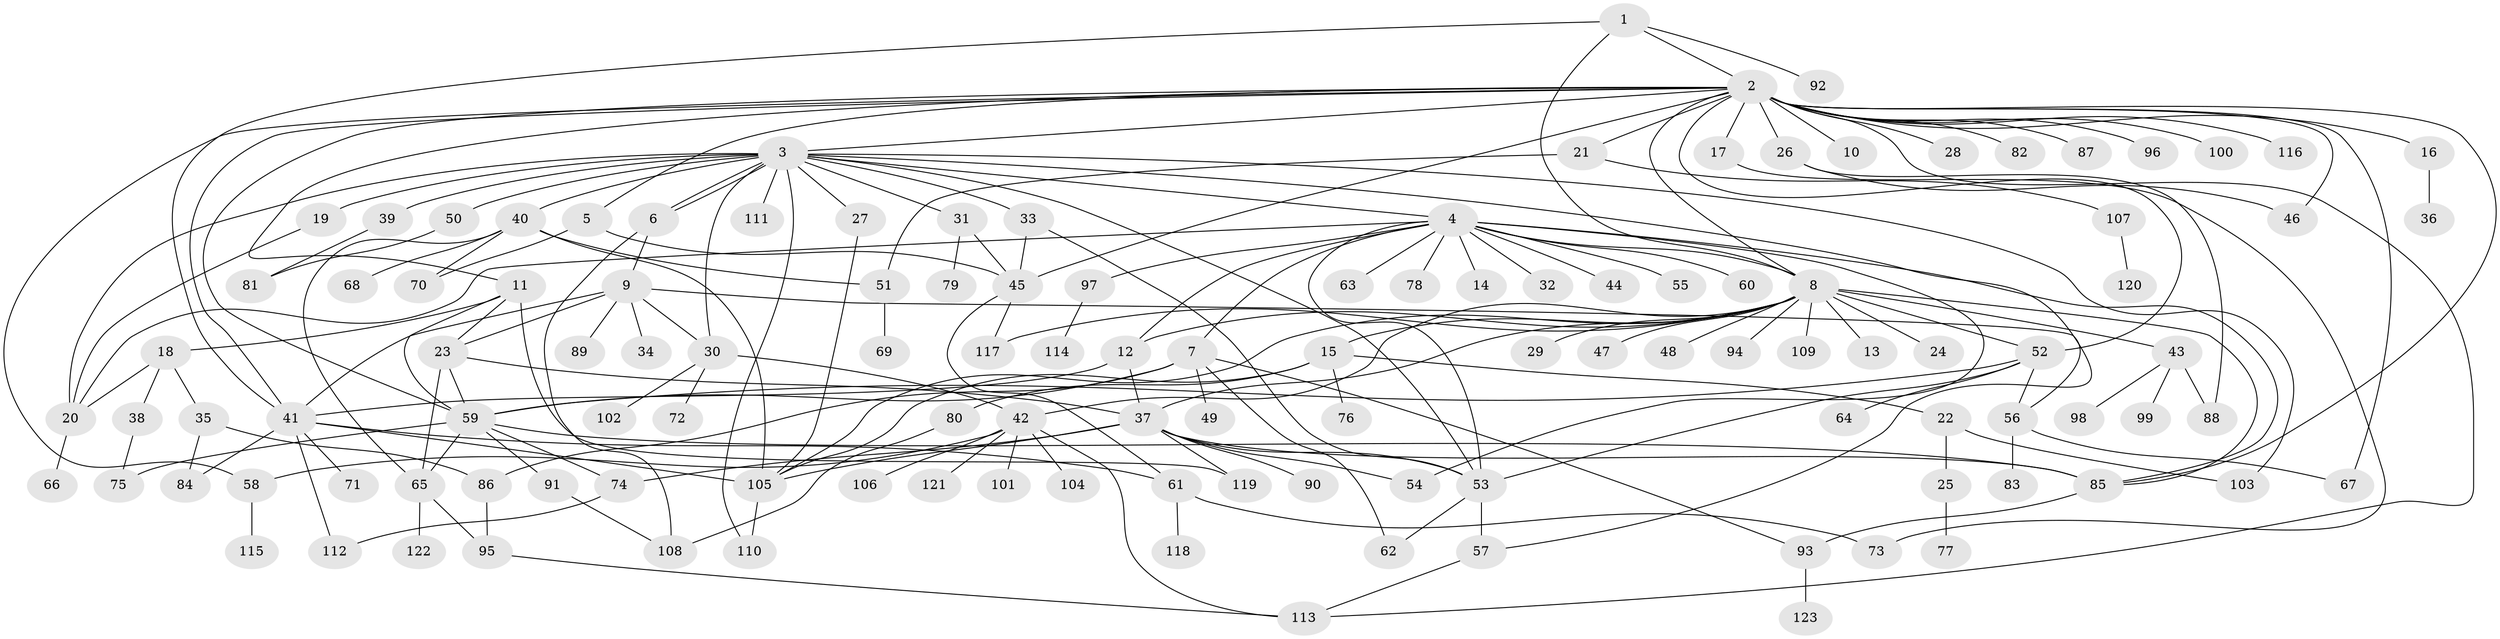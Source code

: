 // Generated by graph-tools (version 1.1) at 2025/35/03/09/25 02:35:46]
// undirected, 123 vertices, 189 edges
graph export_dot {
graph [start="1"]
  node [color=gray90,style=filled];
  1;
  2;
  3;
  4;
  5;
  6;
  7;
  8;
  9;
  10;
  11;
  12;
  13;
  14;
  15;
  16;
  17;
  18;
  19;
  20;
  21;
  22;
  23;
  24;
  25;
  26;
  27;
  28;
  29;
  30;
  31;
  32;
  33;
  34;
  35;
  36;
  37;
  38;
  39;
  40;
  41;
  42;
  43;
  44;
  45;
  46;
  47;
  48;
  49;
  50;
  51;
  52;
  53;
  54;
  55;
  56;
  57;
  58;
  59;
  60;
  61;
  62;
  63;
  64;
  65;
  66;
  67;
  68;
  69;
  70;
  71;
  72;
  73;
  74;
  75;
  76;
  77;
  78;
  79;
  80;
  81;
  82;
  83;
  84;
  85;
  86;
  87;
  88;
  89;
  90;
  91;
  92;
  93;
  94;
  95;
  96;
  97;
  98;
  99;
  100;
  101;
  102;
  103;
  104;
  105;
  106;
  107;
  108;
  109;
  110;
  111;
  112;
  113;
  114;
  115;
  116;
  117;
  118;
  119;
  120;
  121;
  122;
  123;
  1 -- 2;
  1 -- 8;
  1 -- 41;
  1 -- 92;
  2 -- 3;
  2 -- 5;
  2 -- 8;
  2 -- 10;
  2 -- 11;
  2 -- 16;
  2 -- 17;
  2 -- 21;
  2 -- 26;
  2 -- 28;
  2 -- 41;
  2 -- 45;
  2 -- 46;
  2 -- 52;
  2 -- 58;
  2 -- 59;
  2 -- 67;
  2 -- 82;
  2 -- 85;
  2 -- 87;
  2 -- 96;
  2 -- 100;
  2 -- 113;
  2 -- 116;
  3 -- 4;
  3 -- 6;
  3 -- 6;
  3 -- 19;
  3 -- 20;
  3 -- 27;
  3 -- 30;
  3 -- 31;
  3 -- 33;
  3 -- 39;
  3 -- 40;
  3 -- 50;
  3 -- 53;
  3 -- 57;
  3 -- 103;
  3 -- 110;
  3 -- 111;
  4 -- 7;
  4 -- 8;
  4 -- 12;
  4 -- 14;
  4 -- 20;
  4 -- 32;
  4 -- 44;
  4 -- 53;
  4 -- 54;
  4 -- 55;
  4 -- 60;
  4 -- 63;
  4 -- 78;
  4 -- 85;
  4 -- 97;
  5 -- 45;
  5 -- 70;
  6 -- 9;
  6 -- 108;
  7 -- 49;
  7 -- 59;
  7 -- 62;
  7 -- 86;
  7 -- 93;
  8 -- 12;
  8 -- 13;
  8 -- 15;
  8 -- 24;
  8 -- 29;
  8 -- 37;
  8 -- 42;
  8 -- 43;
  8 -- 47;
  8 -- 48;
  8 -- 52;
  8 -- 85;
  8 -- 94;
  8 -- 105;
  8 -- 109;
  8 -- 117;
  9 -- 23;
  9 -- 30;
  9 -- 34;
  9 -- 41;
  9 -- 56;
  9 -- 89;
  11 -- 18;
  11 -- 23;
  11 -- 59;
  11 -- 119;
  12 -- 37;
  12 -- 41;
  15 -- 22;
  15 -- 76;
  15 -- 80;
  15 -- 105;
  16 -- 36;
  17 -- 73;
  18 -- 20;
  18 -- 35;
  18 -- 38;
  19 -- 20;
  20 -- 66;
  21 -- 51;
  21 -- 107;
  22 -- 25;
  22 -- 103;
  23 -- 37;
  23 -- 59;
  23 -- 65;
  25 -- 77;
  26 -- 46;
  26 -- 88;
  27 -- 105;
  30 -- 42;
  30 -- 72;
  30 -- 102;
  31 -- 45;
  31 -- 79;
  33 -- 45;
  33 -- 53;
  35 -- 84;
  35 -- 86;
  37 -- 53;
  37 -- 54;
  37 -- 74;
  37 -- 85;
  37 -- 90;
  37 -- 105;
  37 -- 119;
  38 -- 75;
  39 -- 81;
  40 -- 51;
  40 -- 65;
  40 -- 68;
  40 -- 70;
  40 -- 105;
  41 -- 61;
  41 -- 71;
  41 -- 84;
  41 -- 105;
  41 -- 112;
  42 -- 58;
  42 -- 101;
  42 -- 104;
  42 -- 106;
  42 -- 113;
  42 -- 121;
  43 -- 88;
  43 -- 98;
  43 -- 99;
  45 -- 61;
  45 -- 117;
  50 -- 81;
  51 -- 69;
  52 -- 53;
  52 -- 56;
  52 -- 59;
  52 -- 64;
  53 -- 57;
  53 -- 62;
  56 -- 67;
  56 -- 83;
  57 -- 113;
  58 -- 115;
  59 -- 65;
  59 -- 74;
  59 -- 75;
  59 -- 85;
  59 -- 91;
  61 -- 73;
  61 -- 118;
  65 -- 95;
  65 -- 122;
  74 -- 112;
  80 -- 108;
  85 -- 93;
  86 -- 95;
  91 -- 108;
  93 -- 123;
  95 -- 113;
  97 -- 114;
  105 -- 110;
  107 -- 120;
}
